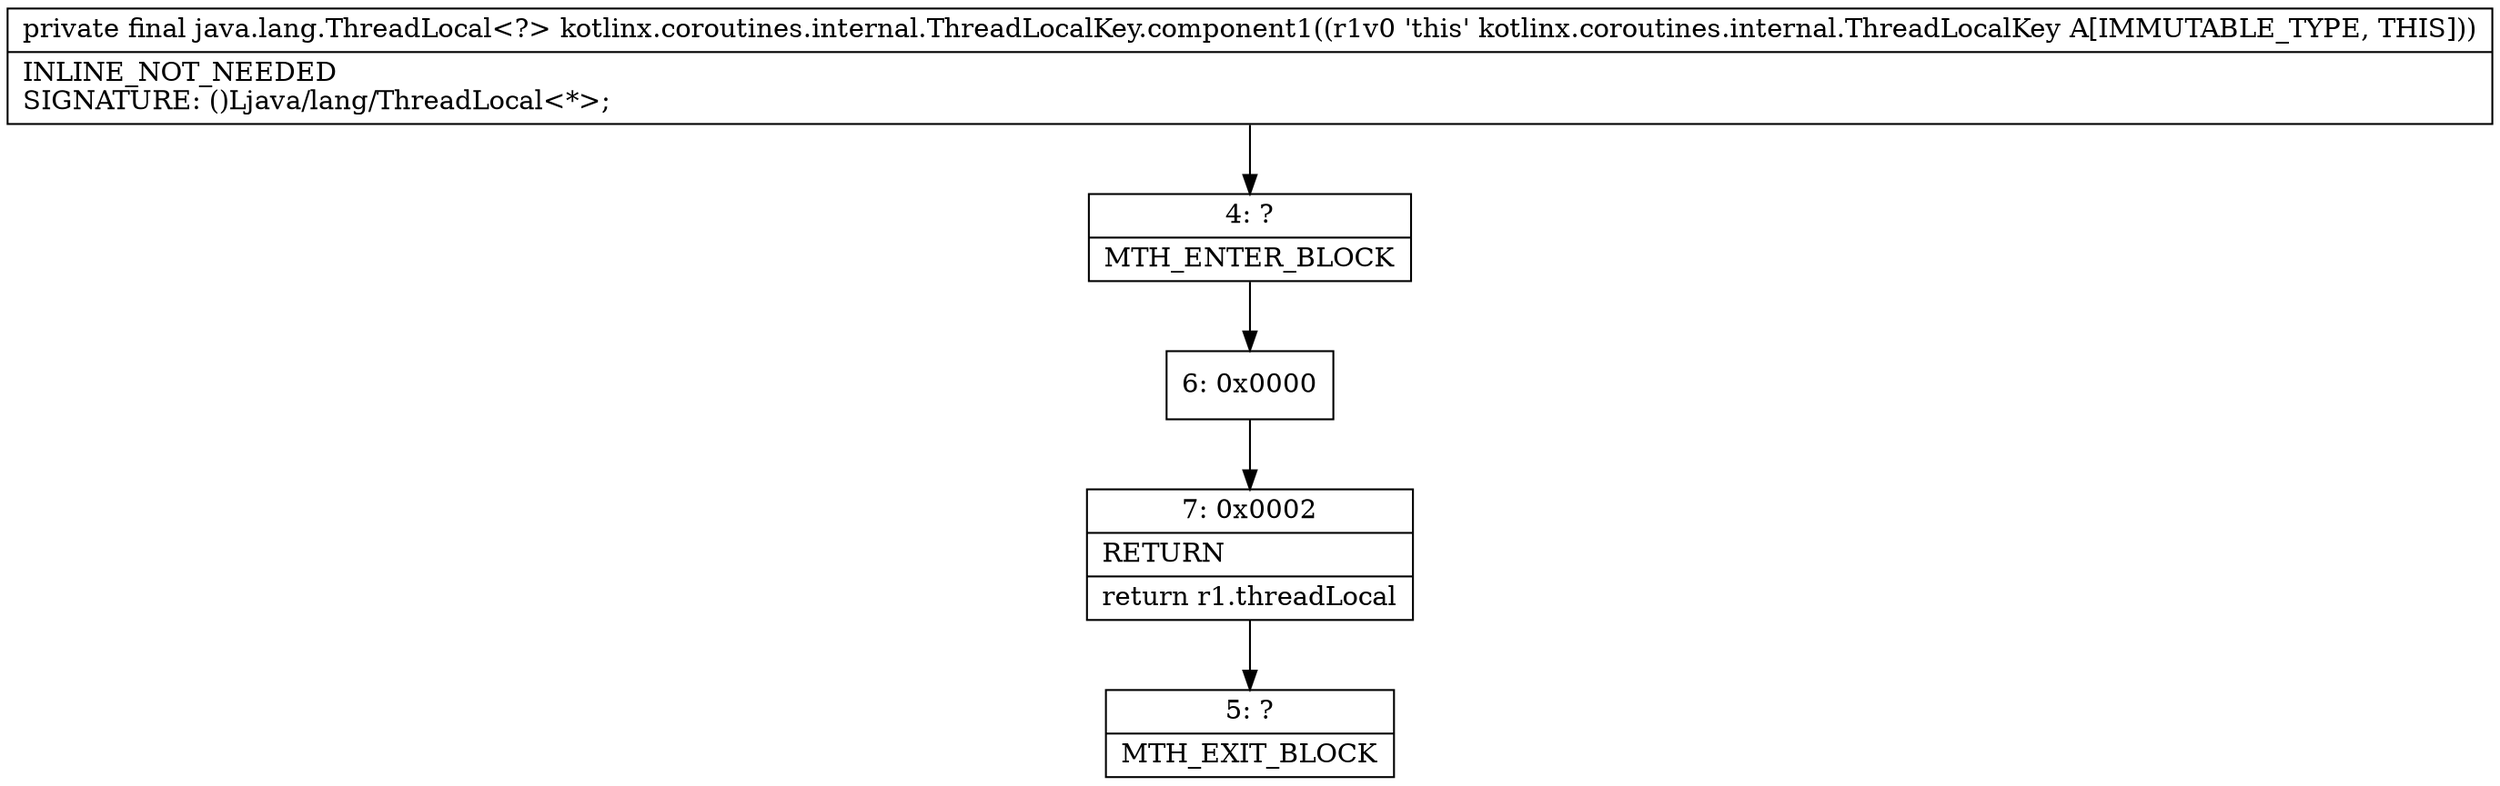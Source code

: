 digraph "CFG forkotlinx.coroutines.internal.ThreadLocalKey.component1()Ljava\/lang\/ThreadLocal;" {
Node_4 [shape=record,label="{4\:\ ?|MTH_ENTER_BLOCK\l}"];
Node_6 [shape=record,label="{6\:\ 0x0000}"];
Node_7 [shape=record,label="{7\:\ 0x0002|RETURN\l|return r1.threadLocal\l}"];
Node_5 [shape=record,label="{5\:\ ?|MTH_EXIT_BLOCK\l}"];
MethodNode[shape=record,label="{private final java.lang.ThreadLocal\<?\> kotlinx.coroutines.internal.ThreadLocalKey.component1((r1v0 'this' kotlinx.coroutines.internal.ThreadLocalKey A[IMMUTABLE_TYPE, THIS]))  | INLINE_NOT_NEEDED\lSIGNATURE: ()Ljava\/lang\/ThreadLocal\<*\>;\l}"];
MethodNode -> Node_4;Node_4 -> Node_6;
Node_6 -> Node_7;
Node_7 -> Node_5;
}

